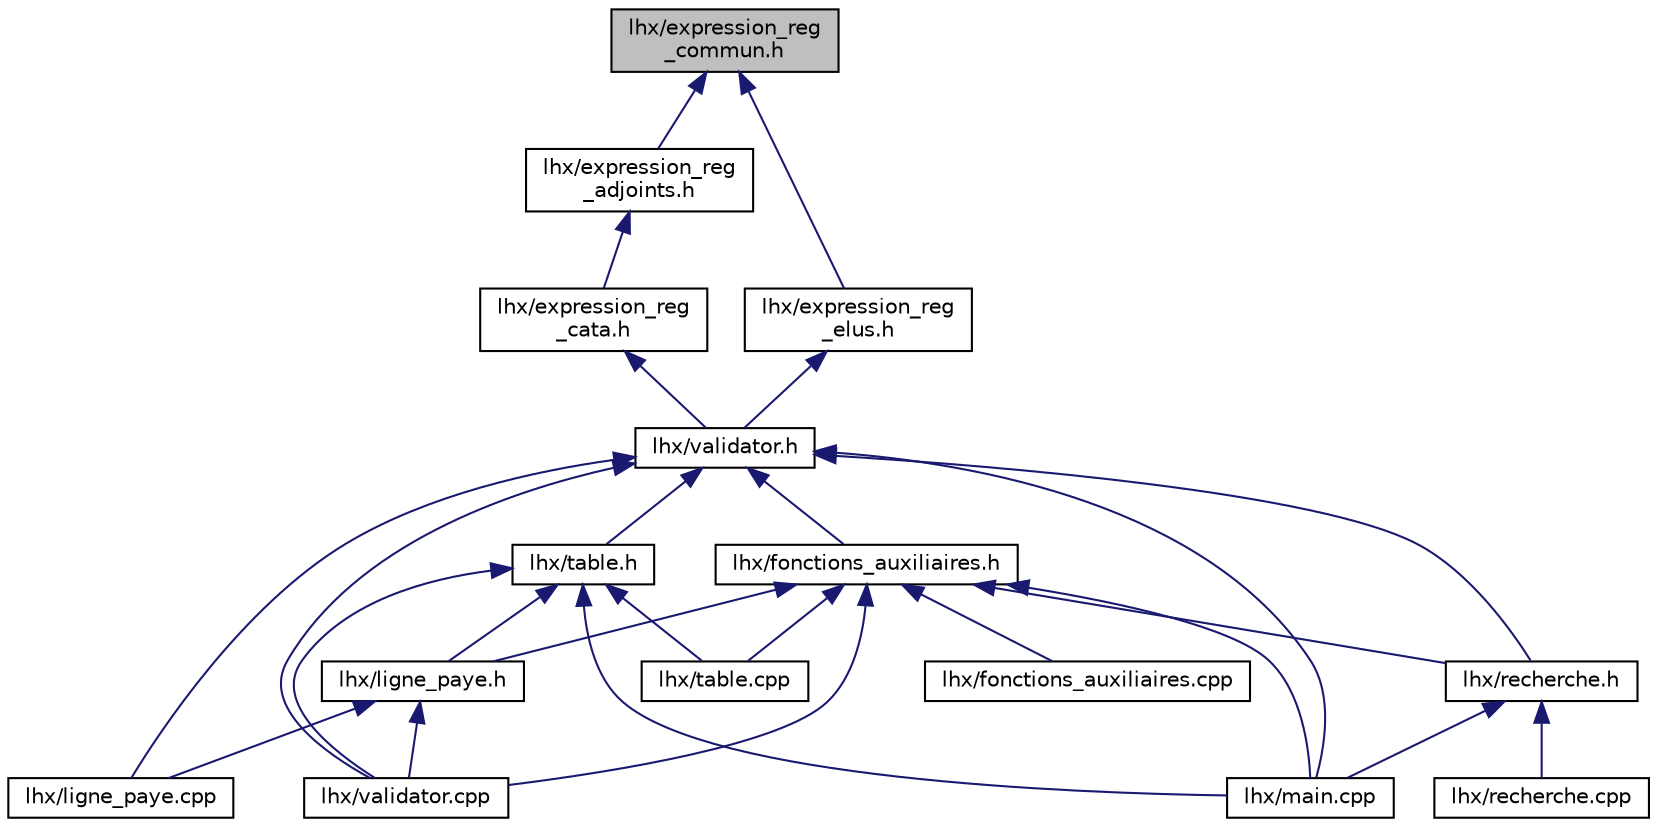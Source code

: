 digraph "lhx/expression_reg_commun.h"
{
 // INTERACTIVE_SVG=YES
  edge [fontname="Helvetica",fontsize="10",labelfontname="Helvetica",labelfontsize="10"];
  node [fontname="Helvetica",fontsize="10",shape=record];
  Node1 [label="lhx/expression_reg\l_commun.h",height=0.2,width=0.4,color="black", fillcolor="grey75", style="filled", fontcolor="black"];
  Node1 -> Node2 [dir="back",color="midnightblue",fontsize="10",style="solid",fontname="Helvetica"];
  Node2 [label="lhx/expression_reg\l_adjoints.h",height=0.2,width=0.4,color="black", fillcolor="white", style="filled",URL="$expression__reg__adjoints_8h.html",tooltip="Expressions régulières de niveau adjoints / auxiliaires / aides (catégories C) "];
  Node2 -> Node3 [dir="back",color="midnightblue",fontsize="10",style="solid",fontname="Helvetica"];
  Node3 [label="lhx/expression_reg\l_cata.h",height=0.2,width=0.4,color="black", fillcolor="white", style="filled",URL="$expression__reg__cata_8h.html",tooltip="Ce fichier contient les expressions rationnelles permettant d&#39;identifier les catégories statutaires A..."];
  Node3 -> Node4 [dir="back",color="midnightblue",fontsize="10",style="solid",fontname="Helvetica"];
  Node4 [label="lhx/validator.h",height=0.2,width=0.4,color="black", fillcolor="white", style="filled",URL="$validator_8h.html",tooltip="Ce fichier contient notamment la structure info_t qui stocke les données de paye décodées ainsi que l..."];
  Node4 -> Node5 [dir="back",color="midnightblue",fontsize="10",style="solid",fontname="Helvetica"];
  Node5 [label="lhx/fonctions_auxiliaires.h",height=0.2,width=0.4,color="black", fillcolor="white", style="filled",URL="$fonctions__auxiliaires_8h.html",tooltip="Diverses fonctions auxiliaires en inlining. "];
  Node5 -> Node6 [dir="back",color="midnightblue",fontsize="10",style="solid",fontname="Helvetica"];
  Node6 [label="lhx/fonctions_auxiliaires.cpp",height=0.2,width=0.4,color="black", fillcolor="white", style="filled",URL="$fonctions__auxiliaires_8cpp.html",tooltip="Ce fichier contient le code relatif aux fonctions auxiliaires utilisées par les fonctions principales..."];
  Node5 -> Node7 [dir="back",color="midnightblue",fontsize="10",style="solid",fontname="Helvetica"];
  Node7 [label="lhx/ligne_paye.h",height=0.2,width=0.4,color="black", fillcolor="white", style="filled",URL="$ligne__paye_8h.html",tooltip="Définit deux fonctions auxiliaires utilisées dans lignes_paye.cpp. "];
  Node7 -> Node8 [dir="back",color="midnightblue",fontsize="10",style="solid",fontname="Helvetica"];
  Node8 [label="lhx/ligne_paye.cpp",height=0.2,width=0.4,color="black", fillcolor="white", style="filled",URL="$ligne__paye_8cpp.html",tooltip="Ce fichier contient le code relatif au traitement individuel des lignes de paye. "];
  Node7 -> Node9 [dir="back",color="midnightblue",fontsize="10",style="solid",fontname="Helvetica"];
  Node9 [label="lhx/validator.cpp",height=0.2,width=0.4,color="black", fillcolor="white", style="filled",URL="$validator_8cpp.html",tooltip="Ce fichier contient le code relatif au décoidage de la partie \"bulletins de paye\" (variables communes..."];
  Node5 -> Node10 [dir="back",color="midnightblue",fontsize="10",style="solid",fontname="Helvetica"];
  Node10 [label="lhx/main.cpp",height=0.2,width=0.4,color="black", fillcolor="white", style="filled",URL="$lhx_2main_8cpp.html",tooltip="Ce fichier contient le code relatif à l&#39;analyse de la ligne de commande, au découpage de la liste des..."];
  Node5 -> Node11 [dir="back",color="midnightblue",fontsize="10",style="solid",fontname="Helvetica"];
  Node11 [label="lhx/recherche.h",height=0.2,width=0.4,color="black", fillcolor="white", style="filled",URL="$recherche_8h.html"];
  Node11 -> Node10 [dir="back",color="midnightblue",fontsize="10",style="solid",fontname="Helvetica"];
  Node11 -> Node12 [dir="back",color="midnightblue",fontsize="10",style="solid",fontname="Helvetica"];
  Node12 [label="lhx/recherche.cpp",height=0.2,width=0.4,color="black", fillcolor="white", style="filled",URL="$recherche_8cpp.html",tooltip="Ce fichier contient le code permettant de rechercher en mémoire, après décodage des bases XML..."];
  Node5 -> Node13 [dir="back",color="midnightblue",fontsize="10",style="solid",fontname="Helvetica"];
  Node13 [label="lhx/table.cpp",height=0.2,width=0.4,color="black", fillcolor="white", style="filled",URL="$table_8cpp.html",tooltip="Ce fichier contient l&#39;ensemble du code permettant de générer les fichiers des bulletins de paye et li..."];
  Node5 -> Node9 [dir="back",color="midnightblue",fontsize="10",style="solid",fontname="Helvetica"];
  Node4 -> Node14 [dir="back",color="midnightblue",fontsize="10",style="solid",fontname="Helvetica"];
  Node14 [label="lhx/table.h",height=0.2,width=0.4,color="black", fillcolor="white", style="filled",URL="$table_8h.html"];
  Node14 -> Node7 [dir="back",color="midnightblue",fontsize="10",style="solid",fontname="Helvetica"];
  Node14 -> Node10 [dir="back",color="midnightblue",fontsize="10",style="solid",fontname="Helvetica"];
  Node14 -> Node13 [dir="back",color="midnightblue",fontsize="10",style="solid",fontname="Helvetica"];
  Node14 -> Node9 [dir="back",color="midnightblue",fontsize="10",style="solid",fontname="Helvetica"];
  Node4 -> Node8 [dir="back",color="midnightblue",fontsize="10",style="solid",fontname="Helvetica"];
  Node4 -> Node10 [dir="back",color="midnightblue",fontsize="10",style="solid",fontname="Helvetica"];
  Node4 -> Node11 [dir="back",color="midnightblue",fontsize="10",style="solid",fontname="Helvetica"];
  Node4 -> Node9 [dir="back",color="midnightblue",fontsize="10",style="solid",fontname="Helvetica"];
  Node1 -> Node15 [dir="back",color="midnightblue",fontsize="10",style="solid",fontname="Helvetica"];
  Node15 [label="lhx/expression_reg\l_elus.h",height=0.2,width=0.4,color="black", fillcolor="white", style="filled",URL="$expression__reg__elus_8h.html",tooltip="Expressions régulières représentant les élus. "];
  Node15 -> Node4 [dir="back",color="midnightblue",fontsize="10",style="solid",fontname="Helvetica"];
}
